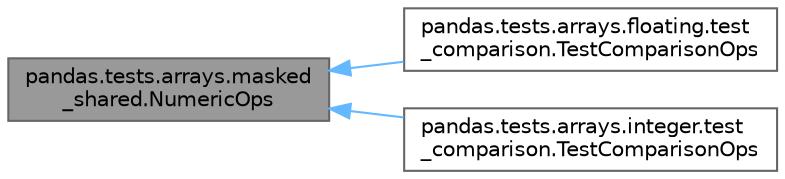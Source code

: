 digraph "pandas.tests.arrays.masked_shared.NumericOps"
{
 // LATEX_PDF_SIZE
  bgcolor="transparent";
  edge [fontname=Helvetica,fontsize=10,labelfontname=Helvetica,labelfontsize=10];
  node [fontname=Helvetica,fontsize=10,shape=box,height=0.2,width=0.4];
  rankdir="LR";
  Node1 [id="Node000001",label="pandas.tests.arrays.masked\l_shared.NumericOps",height=0.2,width=0.4,color="gray40", fillcolor="grey60", style="filled", fontcolor="black",tooltip=" "];
  Node1 -> Node2 [id="edge3_Node000001_Node000002",dir="back",color="steelblue1",style="solid",tooltip=" "];
  Node2 [id="Node000002",label="pandas.tests.arrays.floating.test\l_comparison.TestComparisonOps",height=0.2,width=0.4,color="gray40", fillcolor="white", style="filled",URL="$classpandas_1_1tests_1_1arrays_1_1floating_1_1test__comparison_1_1TestComparisonOps.html",tooltip=" "];
  Node1 -> Node3 [id="edge4_Node000001_Node000003",dir="back",color="steelblue1",style="solid",tooltip=" "];
  Node3 [id="Node000003",label="pandas.tests.arrays.integer.test\l_comparison.TestComparisonOps",height=0.2,width=0.4,color="gray40", fillcolor="white", style="filled",URL="$classpandas_1_1tests_1_1arrays_1_1integer_1_1test__comparison_1_1TestComparisonOps.html",tooltip=" "];
}
